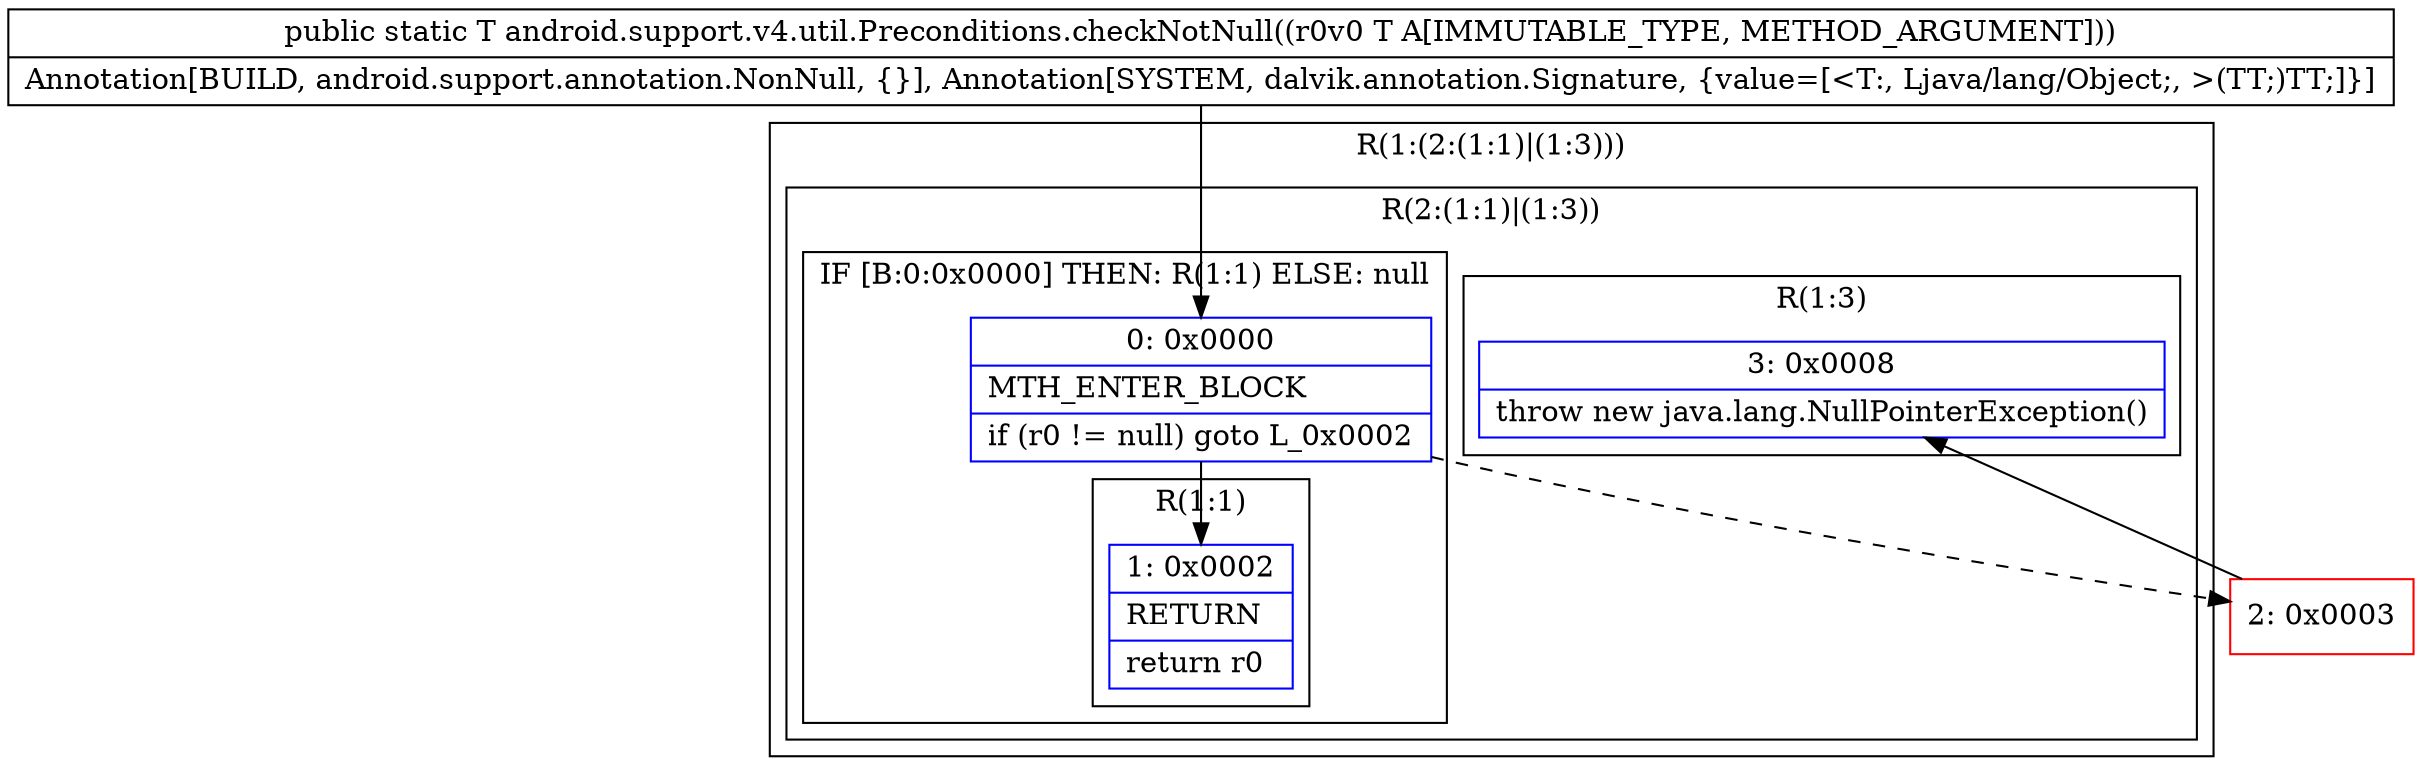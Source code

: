 digraph "CFG forandroid.support.v4.util.Preconditions.checkNotNull(Ljava\/lang\/Object;)Ljava\/lang\/Object;" {
subgraph cluster_Region_1813228830 {
label = "R(1:(2:(1:1)|(1:3)))";
node [shape=record,color=blue];
subgraph cluster_Region_1717131355 {
label = "R(2:(1:1)|(1:3))";
node [shape=record,color=blue];
subgraph cluster_IfRegion_856342069 {
label = "IF [B:0:0x0000] THEN: R(1:1) ELSE: null";
node [shape=record,color=blue];
Node_0 [shape=record,label="{0\:\ 0x0000|MTH_ENTER_BLOCK\l|if (r0 != null) goto L_0x0002\l}"];
subgraph cluster_Region_1277362134 {
label = "R(1:1)";
node [shape=record,color=blue];
Node_1 [shape=record,label="{1\:\ 0x0002|RETURN\l|return r0\l}"];
}
}
subgraph cluster_Region_1034473489 {
label = "R(1:3)";
node [shape=record,color=blue];
Node_3 [shape=record,label="{3\:\ 0x0008|throw new java.lang.NullPointerException()\l}"];
}
}
}
Node_2 [shape=record,color=red,label="{2\:\ 0x0003}"];
MethodNode[shape=record,label="{public static T android.support.v4.util.Preconditions.checkNotNull((r0v0 T A[IMMUTABLE_TYPE, METHOD_ARGUMENT]))  | Annotation[BUILD, android.support.annotation.NonNull, \{\}], Annotation[SYSTEM, dalvik.annotation.Signature, \{value=[\<T:, Ljava\/lang\/Object;, \>(TT;)TT;]\}]\l}"];
MethodNode -> Node_0;
Node_0 -> Node_1;
Node_0 -> Node_2[style=dashed];
Node_2 -> Node_3;
}

